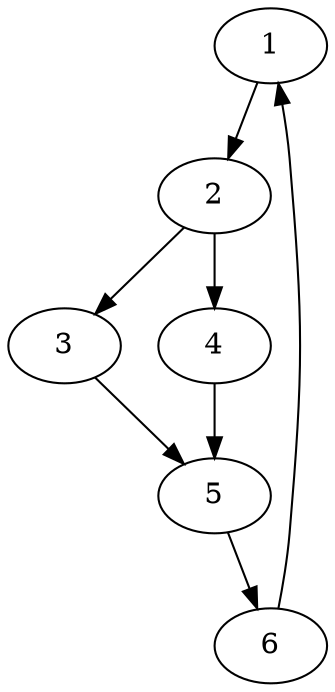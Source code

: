 strict digraph di_graph {
	graph [bb="0,0,153,324"];
	node [label="\N"];
	1	[height=0.5,
		pos="126,306",
		width=0.75];
	2	[height=0.5,
		pos="99,234",
		width=0.75];
	1 -> 2	[pos="e,105.54,251.96 119.6,288.41 116.49,280.34 112.67,270.43 109.17,261.35"];
	3	[height=0.5,
		pos="27,162",
		width=0.75];
	5	[height=0.5,
		pos="99,90",
		width=0.75];
	3 -> 5	[pos="e,84.204,105.38 41.57,146.83 51.75,136.94 65.524,123.55 77.031,112.36"];
	6	[height=0.5,
		pos="126,18",
		width=0.75];
	5 -> 6	[pos="e,119.46,35.956 105.4,72.411 108.51,64.335 112.33,54.431 115.83,45.355"];
	6 -> 1	[pos="e,129.65,287.91 129.65,36.092 131.68,46.431 133.98,59.91 135,72 141.72,151.72 141.72,172.28 135,252 134.28,260.5 132.93,269.69 131.49,\
277.99"];
	2 -> 3	[pos="e,41.796,177.38 84.43,218.83 74.25,208.94 60.476,195.55 48.969,184.36"];
	4	[height=0.5,
		pos="99,162",
		width=0.75];
	2 -> 4	[pos="e,99,180.1 99,215.7 99,207.98 99,198.71 99,190.11"];
	4 -> 5	[pos="e,99,108.1 99,143.7 99,135.98 99,126.71 99,118.11"];
}
